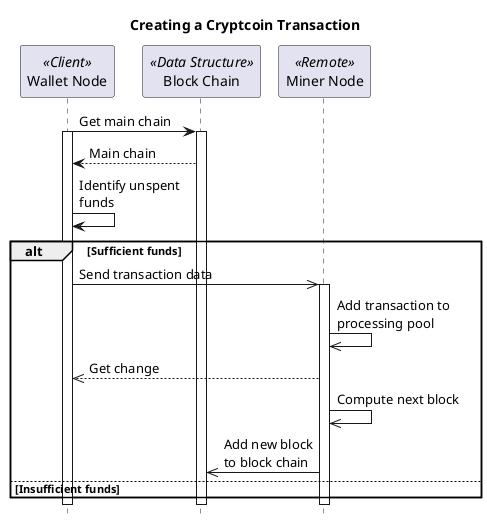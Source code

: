 ' UML sequence diagram for creating and sending a transaction

@startuml
title Creating a Cryptcoin Transaction
hide footbox

participant "Wallet Node" as Client << Client >>
participant "Block Chain" as BlockChain << Data Structure >>
participant "Miner Node" as Miner << Remote >>

Client -> BlockChain : Get main chain
activate Client
activate BlockChain
Client <-- BlockChain : Main chain

Client -> Client : Identify unspent\nfunds
alt Sufficient funds
    Client ->> Miner : Send transaction data
    activate Miner
    Miner ->> Miner : Add transaction to\nprocessing pool
    Client <<-- Miner : Get change
    Miner ->> Miner : Compute next block
    Miner ->> BlockChain : Add new block\nto block chain
else Insufficient funds
    
end
deactivate Client
deactivate BlockChain
deactivate Miner
@enduml
